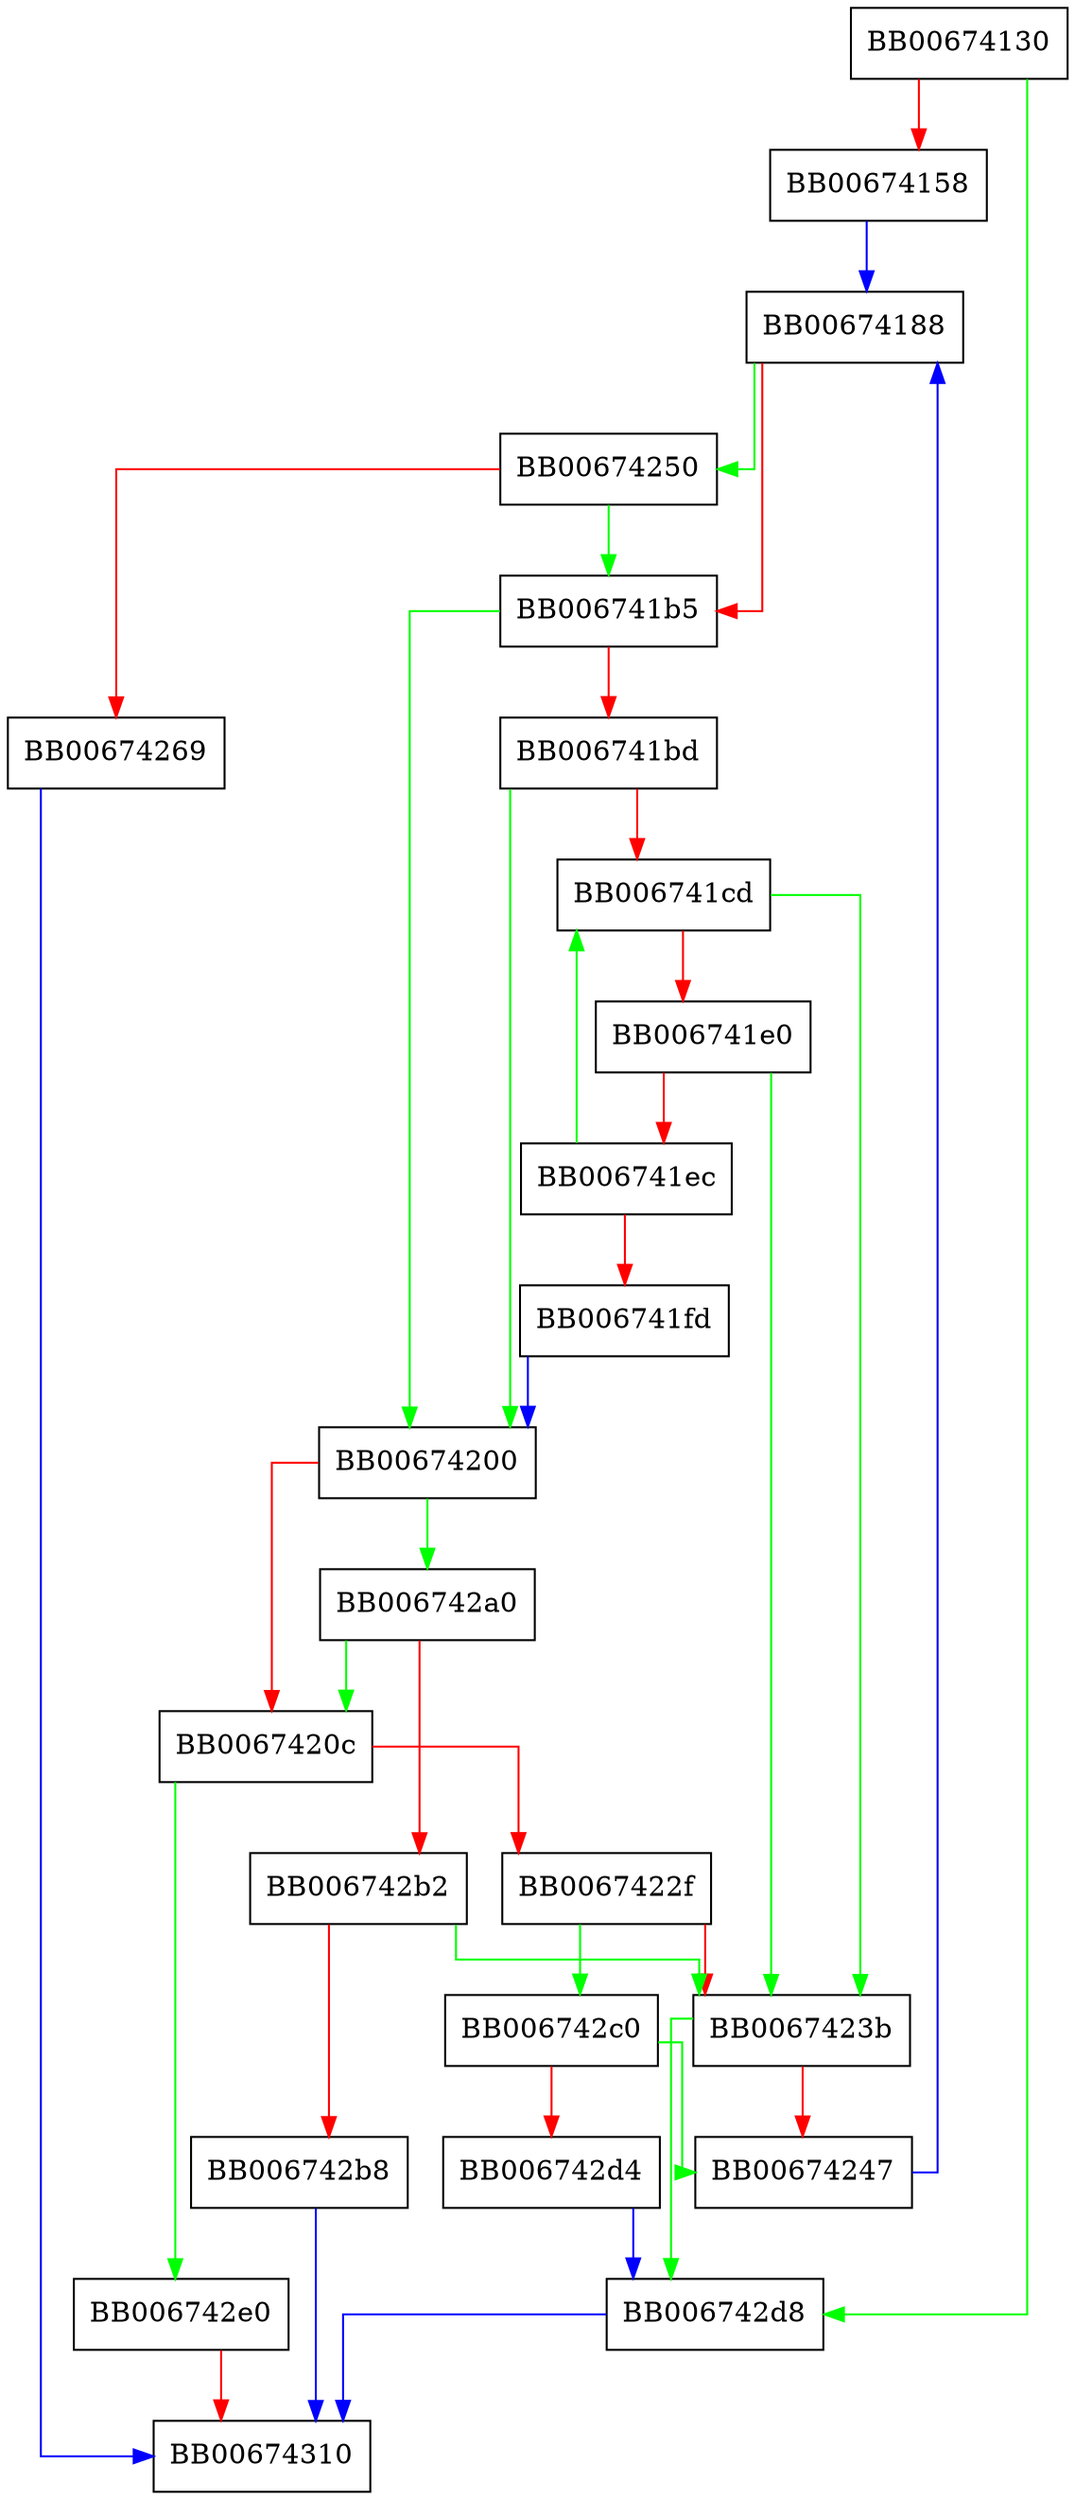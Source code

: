 digraph ossl_x509_add_certs_new {
  node [shape="box"];
  graph [splines=ortho];
  BB00674130 -> BB006742d8 [color="green"];
  BB00674130 -> BB00674158 [color="red"];
  BB00674158 -> BB00674188 [color="blue"];
  BB00674188 -> BB00674250 [color="green"];
  BB00674188 -> BB006741b5 [color="red"];
  BB006741b5 -> BB00674200 [color="green"];
  BB006741b5 -> BB006741bd [color="red"];
  BB006741bd -> BB00674200 [color="green"];
  BB006741bd -> BB006741cd [color="red"];
  BB006741cd -> BB0067423b [color="green"];
  BB006741cd -> BB006741e0 [color="red"];
  BB006741e0 -> BB0067423b [color="green"];
  BB006741e0 -> BB006741ec [color="red"];
  BB006741ec -> BB006741cd [color="green"];
  BB006741ec -> BB006741fd [color="red"];
  BB006741fd -> BB00674200 [color="blue"];
  BB00674200 -> BB006742a0 [color="green"];
  BB00674200 -> BB0067420c [color="red"];
  BB0067420c -> BB006742e0 [color="green"];
  BB0067420c -> BB0067422f [color="red"];
  BB0067422f -> BB006742c0 [color="green"];
  BB0067422f -> BB0067423b [color="red"];
  BB0067423b -> BB006742d8 [color="green"];
  BB0067423b -> BB00674247 [color="red"];
  BB00674247 -> BB00674188 [color="blue"];
  BB00674250 -> BB006741b5 [color="green"];
  BB00674250 -> BB00674269 [color="red"];
  BB00674269 -> BB00674310 [color="blue"];
  BB006742a0 -> BB0067420c [color="green"];
  BB006742a0 -> BB006742b2 [color="red"];
  BB006742b2 -> BB0067423b [color="green"];
  BB006742b2 -> BB006742b8 [color="red"];
  BB006742b8 -> BB00674310 [color="blue"];
  BB006742c0 -> BB00674247 [color="green"];
  BB006742c0 -> BB006742d4 [color="red"];
  BB006742d4 -> BB006742d8 [color="blue"];
  BB006742d8 -> BB00674310 [color="blue"];
  BB006742e0 -> BB00674310 [color="red"];
}
